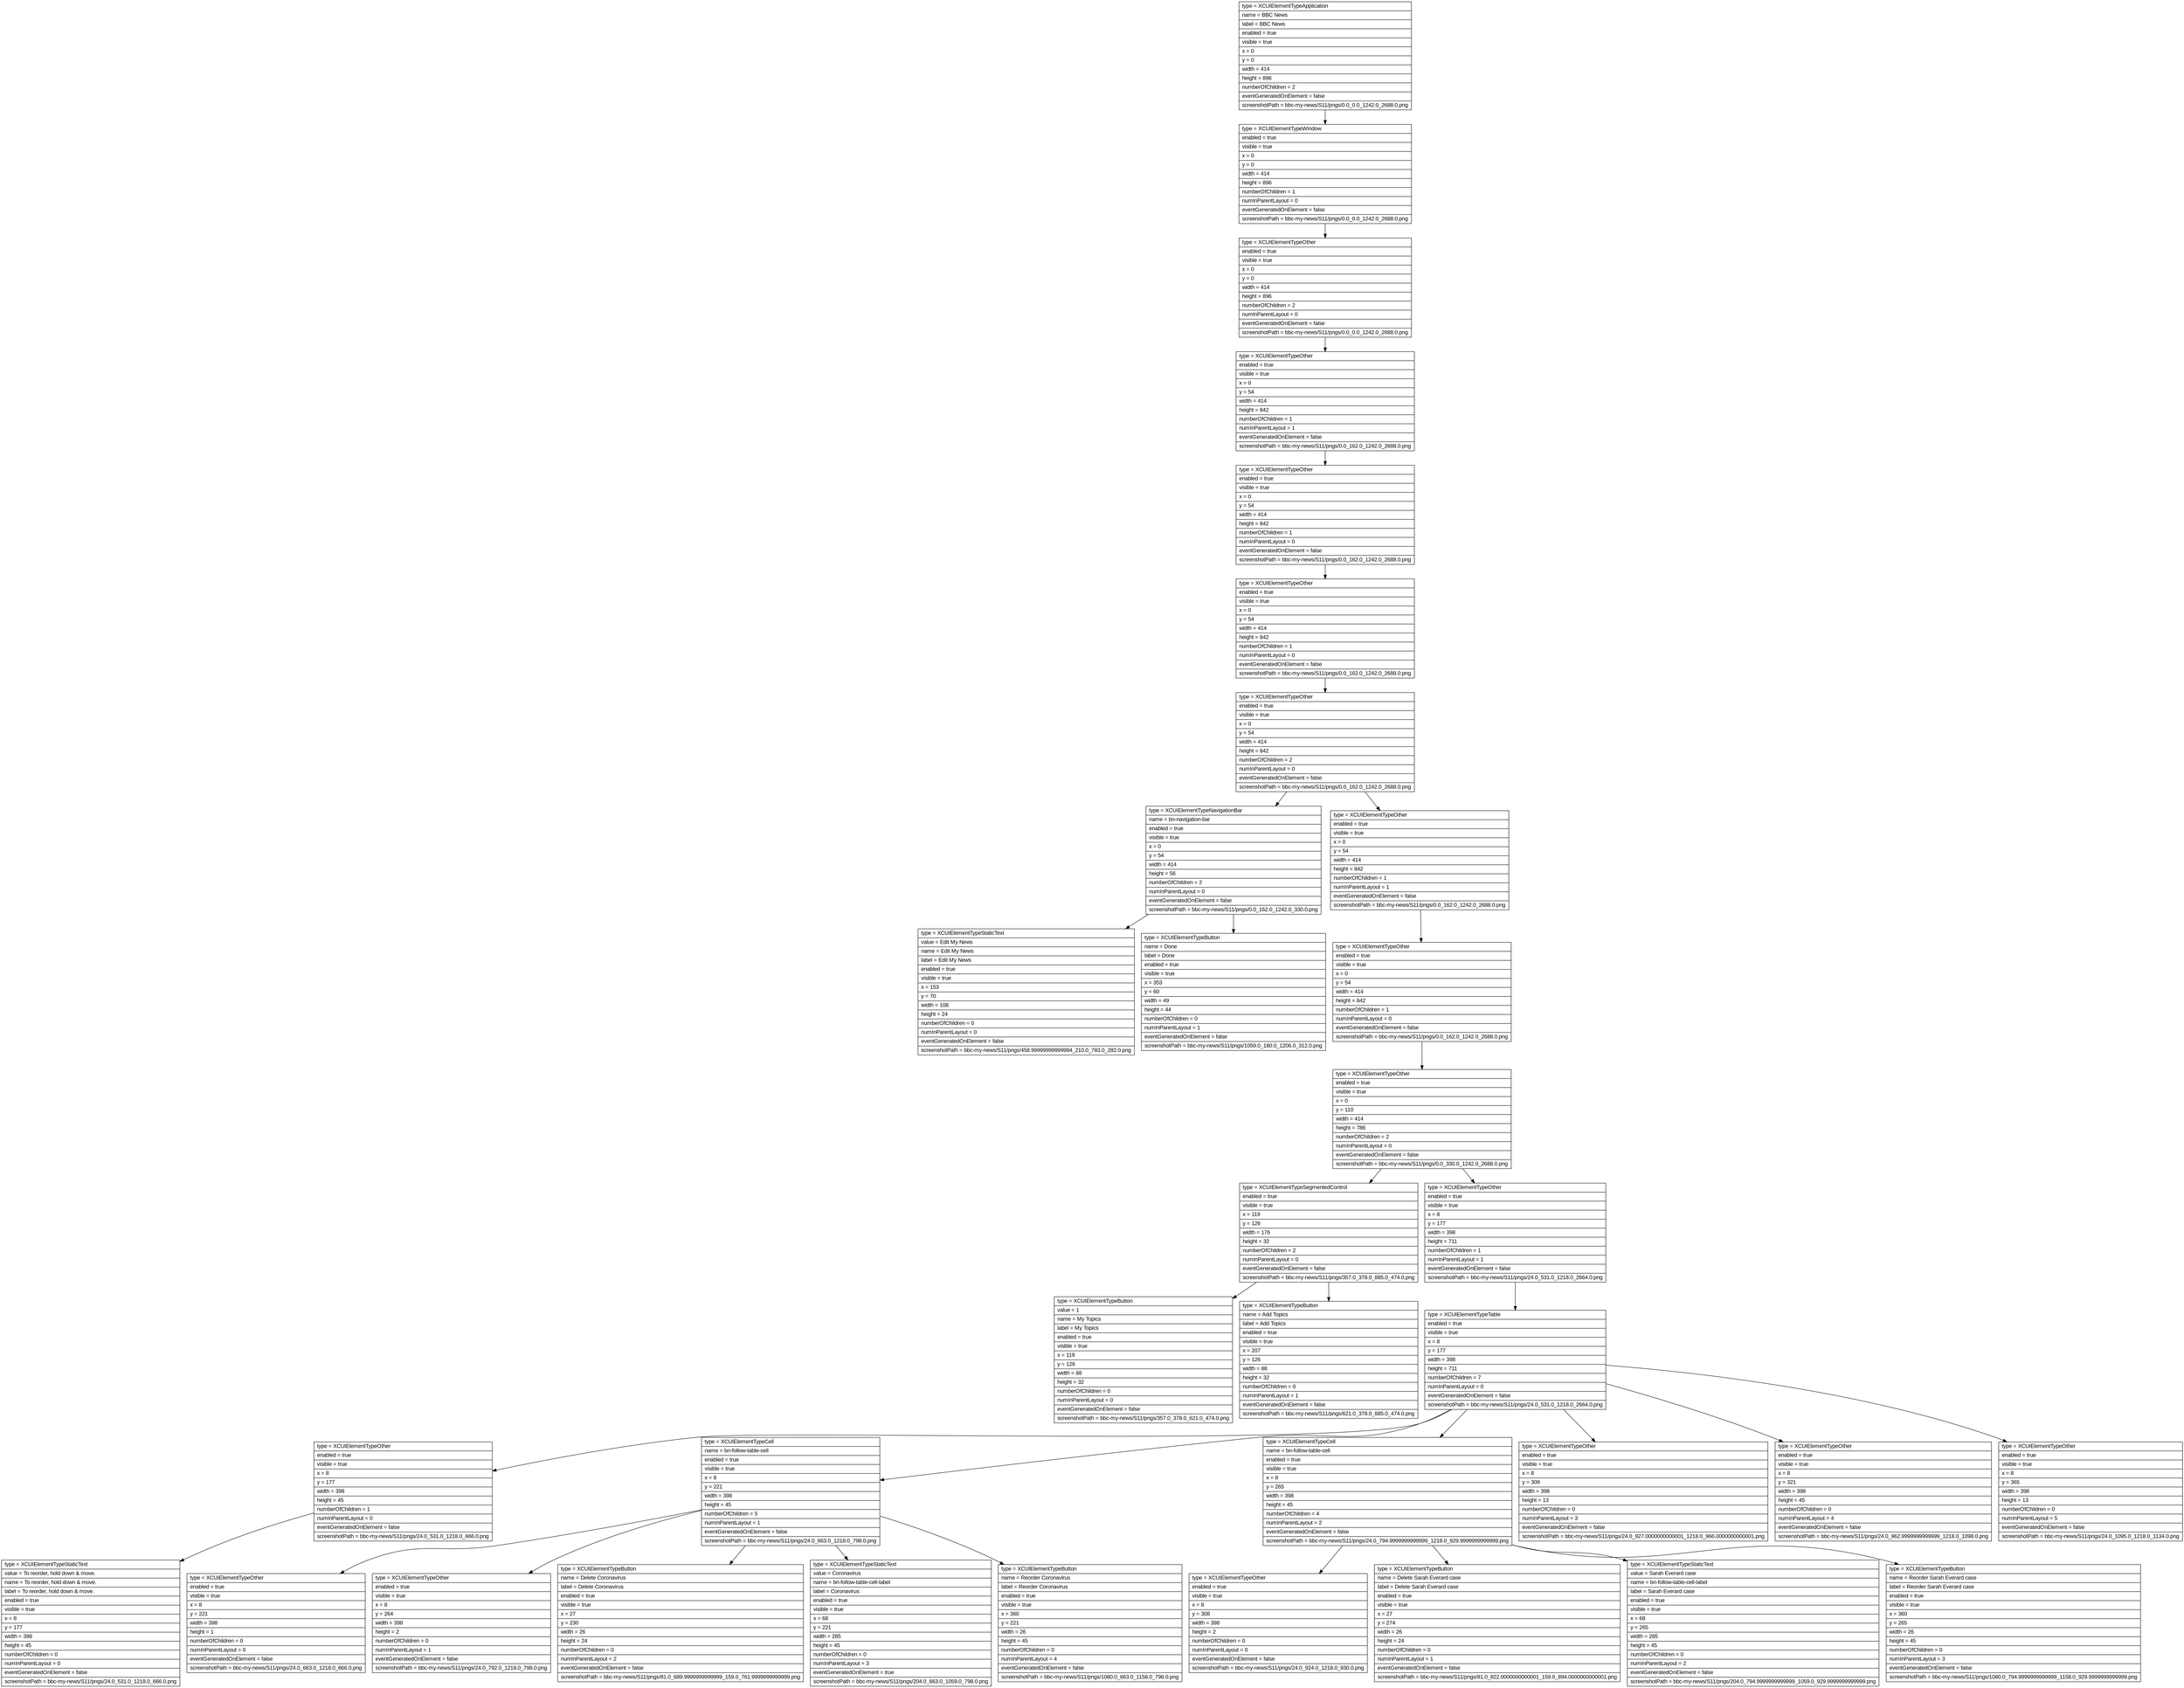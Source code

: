 digraph Layout {

	node [shape=record fontname=Arial];

	0	[label="{type = XCUIElementTypeApplication\l|name = BBC News\l|label = BBC News\l|enabled = true\l|visible = true\l|x = 0\l|y = 0\l|width = 414\l|height = 896\l|numberOfChildren = 2\l|eventGeneratedOnElement = false \l|screenshotPath = bbc-my-news/S11/pngs/0.0_0.0_1242.0_2688.0.png\l}"]
	1	[label="{type = XCUIElementTypeWindow\l|enabled = true\l|visible = true\l|x = 0\l|y = 0\l|width = 414\l|height = 896\l|numberOfChildren = 1\l|numInParentLayout = 0\l|eventGeneratedOnElement = false \l|screenshotPath = bbc-my-news/S11/pngs/0.0_0.0_1242.0_2688.0.png\l}"]
	2	[label="{type = XCUIElementTypeOther\l|enabled = true\l|visible = true\l|x = 0\l|y = 0\l|width = 414\l|height = 896\l|numberOfChildren = 2\l|numInParentLayout = 0\l|eventGeneratedOnElement = false \l|screenshotPath = bbc-my-news/S11/pngs/0.0_0.0_1242.0_2688.0.png\l}"]
	3	[label="{type = XCUIElementTypeOther\l|enabled = true\l|visible = true\l|x = 0\l|y = 54\l|width = 414\l|height = 842\l|numberOfChildren = 1\l|numInParentLayout = 1\l|eventGeneratedOnElement = false \l|screenshotPath = bbc-my-news/S11/pngs/0.0_162.0_1242.0_2688.0.png\l}"]
	4	[label="{type = XCUIElementTypeOther\l|enabled = true\l|visible = true\l|x = 0\l|y = 54\l|width = 414\l|height = 842\l|numberOfChildren = 1\l|numInParentLayout = 0\l|eventGeneratedOnElement = false \l|screenshotPath = bbc-my-news/S11/pngs/0.0_162.0_1242.0_2688.0.png\l}"]
	5	[label="{type = XCUIElementTypeOther\l|enabled = true\l|visible = true\l|x = 0\l|y = 54\l|width = 414\l|height = 842\l|numberOfChildren = 1\l|numInParentLayout = 0\l|eventGeneratedOnElement = false \l|screenshotPath = bbc-my-news/S11/pngs/0.0_162.0_1242.0_2688.0.png\l}"]
	6	[label="{type = XCUIElementTypeOther\l|enabled = true\l|visible = true\l|x = 0\l|y = 54\l|width = 414\l|height = 842\l|numberOfChildren = 2\l|numInParentLayout = 0\l|eventGeneratedOnElement = false \l|screenshotPath = bbc-my-news/S11/pngs/0.0_162.0_1242.0_2688.0.png\l}"]
	7	[label="{type = XCUIElementTypeNavigationBar\l|name = bn-navigation-bar\l|enabled = true\l|visible = true\l|x = 0\l|y = 54\l|width = 414\l|height = 56\l|numberOfChildren = 2\l|numInParentLayout = 0\l|eventGeneratedOnElement = false \l|screenshotPath = bbc-my-news/S11/pngs/0.0_162.0_1242.0_330.0.png\l}"]
	8	[label="{type = XCUIElementTypeOther\l|enabled = true\l|visible = true\l|x = 0\l|y = 54\l|width = 414\l|height = 842\l|numberOfChildren = 1\l|numInParentLayout = 1\l|eventGeneratedOnElement = false \l|screenshotPath = bbc-my-news/S11/pngs/0.0_162.0_1242.0_2688.0.png\l}"]
	9	[label="{type = XCUIElementTypeStaticText\l|value = Edit My News\l|name = Edit My News\l|label = Edit My News\l|enabled = true\l|visible = true\l|x = 153\l|y = 70\l|width = 108\l|height = 24\l|numberOfChildren = 0\l|numInParentLayout = 0\l|eventGeneratedOnElement = false \l|screenshotPath = bbc-my-news/S11/pngs/458.99999999999994_210.0_783.0_282.0.png\l}"]
	10	[label="{type = XCUIElementTypeButton\l|name = Done\l|label = Done\l|enabled = true\l|visible = true\l|x = 353\l|y = 60\l|width = 49\l|height = 44\l|numberOfChildren = 0\l|numInParentLayout = 1\l|eventGeneratedOnElement = false \l|screenshotPath = bbc-my-news/S11/pngs/1059.0_180.0_1206.0_312.0.png\l}"]
	11	[label="{type = XCUIElementTypeOther\l|enabled = true\l|visible = true\l|x = 0\l|y = 54\l|width = 414\l|height = 842\l|numberOfChildren = 1\l|numInParentLayout = 0\l|eventGeneratedOnElement = false \l|screenshotPath = bbc-my-news/S11/pngs/0.0_162.0_1242.0_2688.0.png\l}"]
	12	[label="{type = XCUIElementTypeOther\l|enabled = true\l|visible = true\l|x = 0\l|y = 110\l|width = 414\l|height = 786\l|numberOfChildren = 2\l|numInParentLayout = 0\l|eventGeneratedOnElement = false \l|screenshotPath = bbc-my-news/S11/pngs/0.0_330.0_1242.0_2688.0.png\l}"]
	13	[label="{type = XCUIElementTypeSegmentedControl\l|enabled = true\l|visible = true\l|x = 119\l|y = 126\l|width = 176\l|height = 32\l|numberOfChildren = 2\l|numInParentLayout = 0\l|eventGeneratedOnElement = false \l|screenshotPath = bbc-my-news/S11/pngs/357.0_378.0_885.0_474.0.png\l}"]
	14	[label="{type = XCUIElementTypeOther\l|enabled = true\l|visible = true\l|x = 8\l|y = 177\l|width = 398\l|height = 711\l|numberOfChildren = 1\l|numInParentLayout = 1\l|eventGeneratedOnElement = false \l|screenshotPath = bbc-my-news/S11/pngs/24.0_531.0_1218.0_2664.0.png\l}"]
	15	[label="{type = XCUIElementTypeButton\l|value = 1\l|name = My Topics\l|label = My Topics\l|enabled = true\l|visible = true\l|x = 119\l|y = 126\l|width = 88\l|height = 32\l|numberOfChildren = 0\l|numInParentLayout = 0\l|eventGeneratedOnElement = false \l|screenshotPath = bbc-my-news/S11/pngs/357.0_378.0_621.0_474.0.png\l}"]
	16	[label="{type = XCUIElementTypeButton\l|name = Add Topics\l|label = Add Topics\l|enabled = true\l|visible = true\l|x = 207\l|y = 126\l|width = 88\l|height = 32\l|numberOfChildren = 0\l|numInParentLayout = 1\l|eventGeneratedOnElement = false \l|screenshotPath = bbc-my-news/S11/pngs/621.0_378.0_885.0_474.0.png\l}"]
	17	[label="{type = XCUIElementTypeTable\l|enabled = true\l|visible = true\l|x = 8\l|y = 177\l|width = 398\l|height = 711\l|numberOfChildren = 7\l|numInParentLayout = 0\l|eventGeneratedOnElement = false \l|screenshotPath = bbc-my-news/S11/pngs/24.0_531.0_1218.0_2664.0.png\l}"]
	18	[label="{type = XCUIElementTypeOther\l|enabled = true\l|visible = true\l|x = 8\l|y = 177\l|width = 398\l|height = 45\l|numberOfChildren = 1\l|numInParentLayout = 0\l|eventGeneratedOnElement = false \l|screenshotPath = bbc-my-news/S11/pngs/24.0_531.0_1218.0_666.0.png\l}"]
	19	[label="{type = XCUIElementTypeCell\l|name = bn-follow-table-cell\l|enabled = true\l|visible = true\l|x = 8\l|y = 221\l|width = 398\l|height = 45\l|numberOfChildren = 5\l|numInParentLayout = 1\l|eventGeneratedOnElement = false \l|screenshotPath = bbc-my-news/S11/pngs/24.0_663.0_1218.0_798.0.png\l}"]
	20	[label="{type = XCUIElementTypeCell\l|name = bn-follow-table-cell\l|enabled = true\l|visible = true\l|x = 8\l|y = 265\l|width = 398\l|height = 45\l|numberOfChildren = 4\l|numInParentLayout = 2\l|eventGeneratedOnElement = false \l|screenshotPath = bbc-my-news/S11/pngs/24.0_794.9999999999999_1218.0_929.9999999999999.png\l}"]
	21	[label="{type = XCUIElementTypeOther\l|enabled = true\l|visible = true\l|x = 8\l|y = 309\l|width = 398\l|height = 13\l|numberOfChildren = 0\l|numInParentLayout = 3\l|eventGeneratedOnElement = false \l|screenshotPath = bbc-my-news/S11/pngs/24.0_927.0000000000001_1218.0_966.0000000000001.png\l}"]
	22	[label="{type = XCUIElementTypeOther\l|enabled = true\l|visible = true\l|x = 8\l|y = 321\l|width = 398\l|height = 45\l|numberOfChildren = 0\l|numInParentLayout = 4\l|eventGeneratedOnElement = false \l|screenshotPath = bbc-my-news/S11/pngs/24.0_962.9999999999999_1218.0_1098.0.png\l}"]
	23	[label="{type = XCUIElementTypeOther\l|enabled = true\l|visible = true\l|x = 8\l|y = 365\l|width = 398\l|height = 13\l|numberOfChildren = 0\l|numInParentLayout = 5\l|eventGeneratedOnElement = false \l|screenshotPath = bbc-my-news/S11/pngs/24.0_1095.0_1218.0_1134.0.png\l}"]
	24	[label="{type = XCUIElementTypeStaticText\l|value = To reorder, hold down & move.\l|name = To reorder, hold down & move.\l|label = To reorder, hold down & move.\l|enabled = true\l|visible = true\l|x = 8\l|y = 177\l|width = 398\l|height = 45\l|numberOfChildren = 0\l|numInParentLayout = 0\l|eventGeneratedOnElement = false \l|screenshotPath = bbc-my-news/S11/pngs/24.0_531.0_1218.0_666.0.png\l}"]
	25	[label="{type = XCUIElementTypeOther\l|enabled = true\l|visible = true\l|x = 8\l|y = 221\l|width = 398\l|height = 1\l|numberOfChildren = 0\l|numInParentLayout = 0\l|eventGeneratedOnElement = false \l|screenshotPath = bbc-my-news/S11/pngs/24.0_663.0_1218.0_666.0.png\l}"]
	26	[label="{type = XCUIElementTypeOther\l|enabled = true\l|visible = true\l|x = 8\l|y = 264\l|width = 398\l|height = 2\l|numberOfChildren = 0\l|numInParentLayout = 1\l|eventGeneratedOnElement = false \l|screenshotPath = bbc-my-news/S11/pngs/24.0_792.0_1218.0_798.0.png\l}"]
	27	[label="{type = XCUIElementTypeButton\l|name = Delete Coronavirus\l|label = Delete Coronavirus\l|enabled = true\l|visible = true\l|x = 27\l|y = 230\l|width = 26\l|height = 24\l|numberOfChildren = 0\l|numInParentLayout = 2\l|eventGeneratedOnElement = false \l|screenshotPath = bbc-my-news/S11/pngs/81.0_689.9999999999999_159.0_761.9999999999999.png\l}"]
	28	[label="{type = XCUIElementTypeStaticText\l|value = Coronavirus\l|name = bn-follow-table-cell-label\l|label = Coronavirus\l|enabled = true\l|visible = true\l|x = 68\l|y = 221\l|width = 285\l|height = 45\l|numberOfChildren = 0\l|numInParentLayout = 3\l|eventGeneratedOnElement = true \l|screenshotPath = bbc-my-news/S11/pngs/204.0_663.0_1059.0_798.0.png\l}"]
	29	[label="{type = XCUIElementTypeButton\l|name = Reorder Coronavirus\l|label = Reorder Coronavirus\l|enabled = true\l|visible = true\l|x = 360\l|y = 221\l|width = 26\l|height = 45\l|numberOfChildren = 0\l|numInParentLayout = 4\l|eventGeneratedOnElement = false \l|screenshotPath = bbc-my-news/S11/pngs/1080.0_663.0_1158.0_798.0.png\l}"]
	30	[label="{type = XCUIElementTypeOther\l|enabled = true\l|visible = true\l|x = 8\l|y = 308\l|width = 398\l|height = 2\l|numberOfChildren = 0\l|numInParentLayout = 0\l|eventGeneratedOnElement = false \l|screenshotPath = bbc-my-news/S11/pngs/24.0_924.0_1218.0_930.0.png\l}"]
	31	[label="{type = XCUIElementTypeButton\l|name = Delete Sarah Everard case\l|label = Delete Sarah Everard case\l|enabled = true\l|visible = true\l|x = 27\l|y = 274\l|width = 26\l|height = 24\l|numberOfChildren = 0\l|numInParentLayout = 1\l|eventGeneratedOnElement = false \l|screenshotPath = bbc-my-news/S11/pngs/81.0_822.0000000000001_159.0_894.0000000000001.png\l}"]
	32	[label="{type = XCUIElementTypeStaticText\l|value = Sarah Everard case\l|name = bn-follow-table-cell-label\l|label = Sarah Everard case\l|enabled = true\l|visible = true\l|x = 68\l|y = 265\l|width = 285\l|height = 45\l|numberOfChildren = 0\l|numInParentLayout = 2\l|eventGeneratedOnElement = false \l|screenshotPath = bbc-my-news/S11/pngs/204.0_794.9999999999999_1059.0_929.9999999999999.png\l}"]
	33	[label="{type = XCUIElementTypeButton\l|name = Reorder Sarah Everard case\l|label = Reorder Sarah Everard case\l|enabled = true\l|visible = true\l|x = 360\l|y = 265\l|width = 26\l|height = 45\l|numberOfChildren = 0\l|numInParentLayout = 3\l|eventGeneratedOnElement = false \l|screenshotPath = bbc-my-news/S11/pngs/1080.0_794.9999999999999_1158.0_929.9999999999999.png\l}"]


	0 -> 1
	1 -> 2
	2 -> 3
	3 -> 4
	4 -> 5
	5 -> 6
	6 -> 7
	6 -> 8
	7 -> 9
	7 -> 10
	8 -> 11
	11 -> 12
	12 -> 13
	12 -> 14
	13 -> 15
	13 -> 16
	14 -> 17
	17 -> 18
	17 -> 19
	17 -> 20
	17 -> 21
	17 -> 22
	17 -> 23
	18 -> 24
	19 -> 25
	19 -> 26
	19 -> 27
	19 -> 28
	19 -> 29
	20 -> 30
	20 -> 31
	20 -> 32
	20 -> 33


}